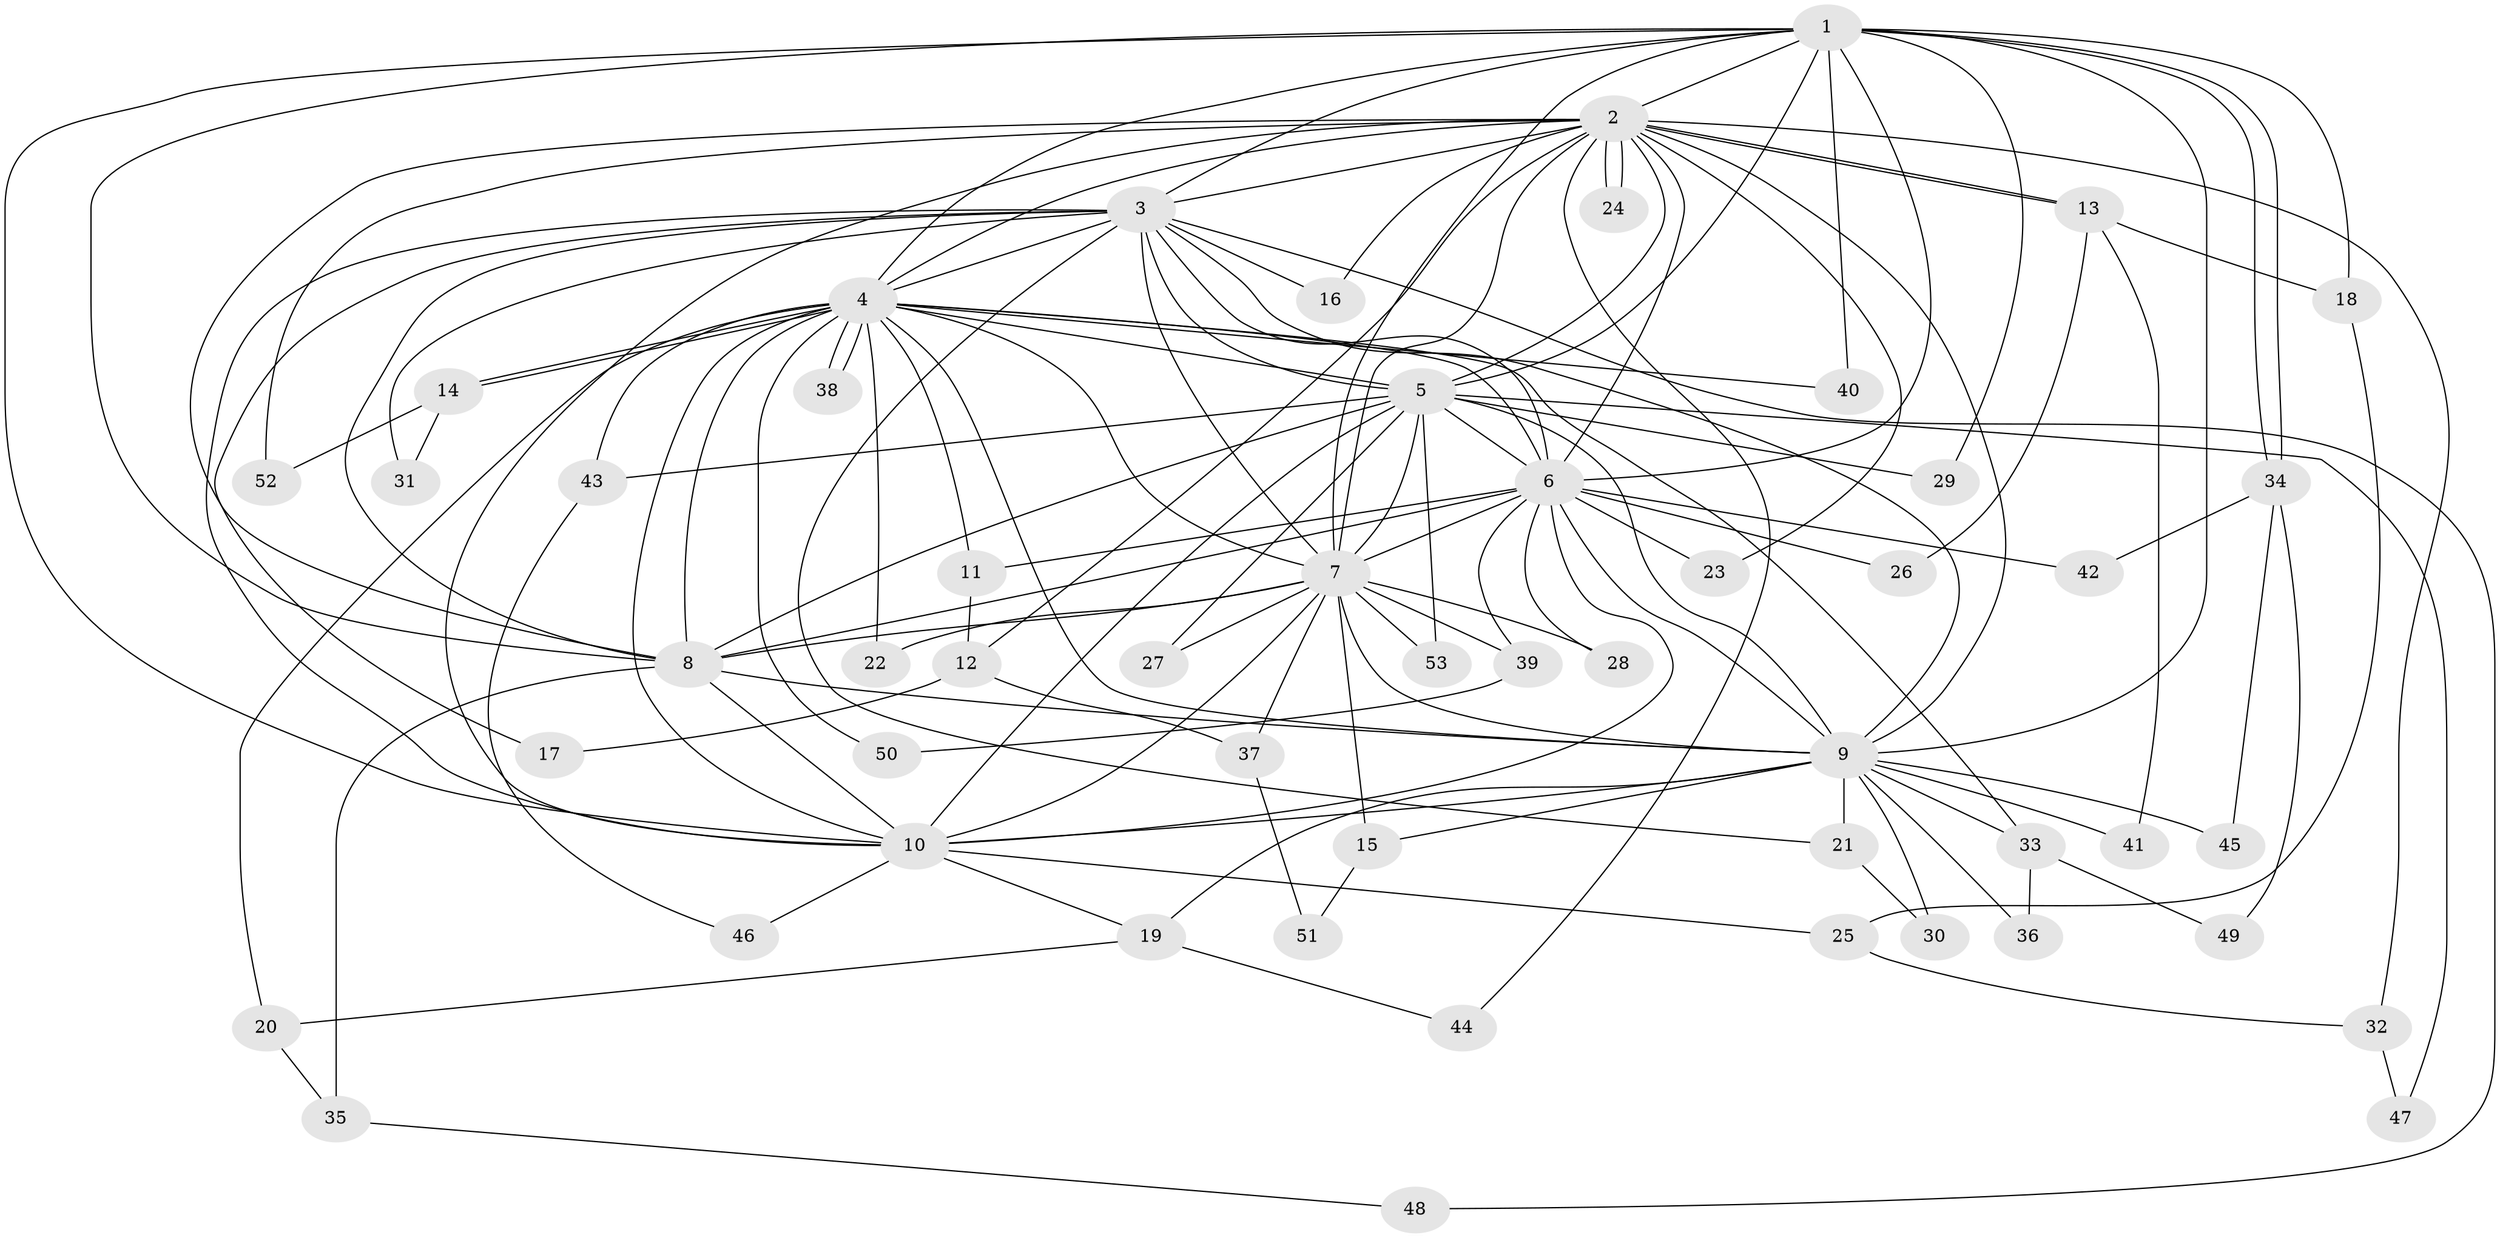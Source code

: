 // Generated by graph-tools (version 1.1) at 2025/49/03/09/25 03:49:37]
// undirected, 53 vertices, 131 edges
graph export_dot {
graph [start="1"]
  node [color=gray90,style=filled];
  1;
  2;
  3;
  4;
  5;
  6;
  7;
  8;
  9;
  10;
  11;
  12;
  13;
  14;
  15;
  16;
  17;
  18;
  19;
  20;
  21;
  22;
  23;
  24;
  25;
  26;
  27;
  28;
  29;
  30;
  31;
  32;
  33;
  34;
  35;
  36;
  37;
  38;
  39;
  40;
  41;
  42;
  43;
  44;
  45;
  46;
  47;
  48;
  49;
  50;
  51;
  52;
  53;
  1 -- 2;
  1 -- 3;
  1 -- 4;
  1 -- 5;
  1 -- 6;
  1 -- 7;
  1 -- 8;
  1 -- 9;
  1 -- 10;
  1 -- 18;
  1 -- 29;
  1 -- 34;
  1 -- 34;
  1 -- 40;
  2 -- 3;
  2 -- 4;
  2 -- 5;
  2 -- 6;
  2 -- 7;
  2 -- 8;
  2 -- 9;
  2 -- 10;
  2 -- 12;
  2 -- 13;
  2 -- 13;
  2 -- 16;
  2 -- 23;
  2 -- 24;
  2 -- 24;
  2 -- 32;
  2 -- 44;
  2 -- 52;
  3 -- 4;
  3 -- 5;
  3 -- 6;
  3 -- 7;
  3 -- 8;
  3 -- 9;
  3 -- 10;
  3 -- 16;
  3 -- 17;
  3 -- 21;
  3 -- 31;
  3 -- 48;
  4 -- 5;
  4 -- 6;
  4 -- 7;
  4 -- 8;
  4 -- 9;
  4 -- 10;
  4 -- 11;
  4 -- 14;
  4 -- 14;
  4 -- 20;
  4 -- 22;
  4 -- 33;
  4 -- 38;
  4 -- 38;
  4 -- 40;
  4 -- 43;
  4 -- 50;
  5 -- 6;
  5 -- 7;
  5 -- 8;
  5 -- 9;
  5 -- 10;
  5 -- 27;
  5 -- 29;
  5 -- 43;
  5 -- 47;
  5 -- 53;
  6 -- 7;
  6 -- 8;
  6 -- 9;
  6 -- 10;
  6 -- 11;
  6 -- 23;
  6 -- 26;
  6 -- 28;
  6 -- 39;
  6 -- 42;
  7 -- 8;
  7 -- 9;
  7 -- 10;
  7 -- 15;
  7 -- 22;
  7 -- 27;
  7 -- 28;
  7 -- 37;
  7 -- 39;
  7 -- 53;
  8 -- 9;
  8 -- 10;
  8 -- 35;
  9 -- 10;
  9 -- 15;
  9 -- 19;
  9 -- 21;
  9 -- 30;
  9 -- 33;
  9 -- 36;
  9 -- 41;
  9 -- 45;
  10 -- 19;
  10 -- 25;
  10 -- 46;
  11 -- 12;
  12 -- 17;
  12 -- 37;
  13 -- 18;
  13 -- 26;
  13 -- 41;
  14 -- 31;
  14 -- 52;
  15 -- 51;
  18 -- 25;
  19 -- 20;
  19 -- 44;
  20 -- 35;
  21 -- 30;
  25 -- 32;
  32 -- 47;
  33 -- 36;
  33 -- 49;
  34 -- 42;
  34 -- 45;
  34 -- 49;
  35 -- 48;
  37 -- 51;
  39 -- 50;
  43 -- 46;
}
